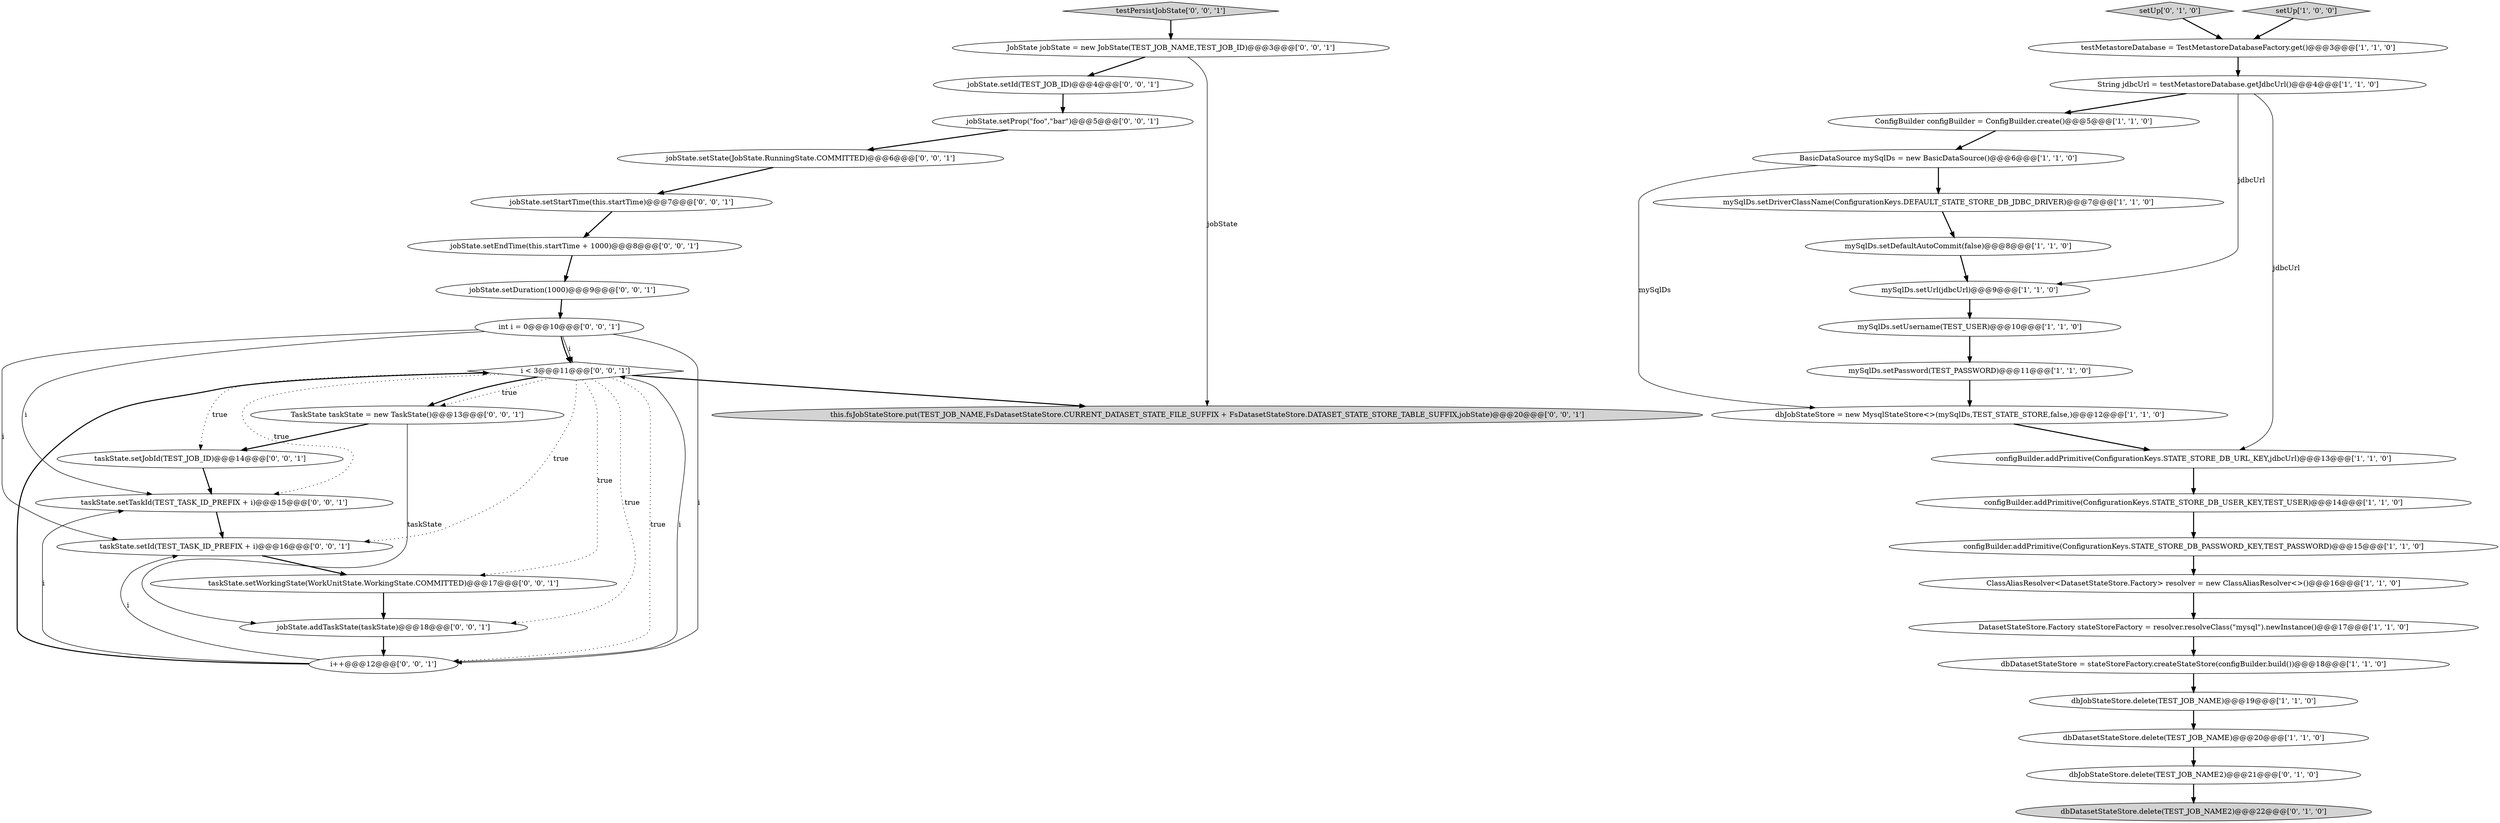 digraph {
22 [style = filled, label = "this.fsJobStateStore.put(TEST_JOB_NAME,FsDatasetStateStore.CURRENT_DATASET_STATE_FILE_SUFFIX + FsDatasetStateStore.DATASET_STATE_STORE_TABLE_SUFFIX,jobState)@@@20@@@['0', '0', '1']", fillcolor = lightgray, shape = ellipse image = "AAA0AAABBB3BBB"];
10 [style = filled, label = "String jdbcUrl = testMetastoreDatabase.getJdbcUrl()@@@4@@@['1', '1', '0']", fillcolor = white, shape = ellipse image = "AAA0AAABBB1BBB"];
4 [style = filled, label = "ConfigBuilder configBuilder = ConfigBuilder.create()@@@5@@@['1', '1', '0']", fillcolor = white, shape = ellipse image = "AAA0AAABBB1BBB"];
26 [style = filled, label = "jobState.setState(JobState.RunningState.COMMITTED)@@@6@@@['0', '0', '1']", fillcolor = white, shape = ellipse image = "AAA0AAABBB3BBB"];
35 [style = filled, label = "jobState.setDuration(1000)@@@9@@@['0', '0', '1']", fillcolor = white, shape = ellipse image = "AAA0AAABBB3BBB"];
13 [style = filled, label = "mySqlDs.setUrl(jdbcUrl)@@@9@@@['1', '1', '0']", fillcolor = white, shape = ellipse image = "AAA0AAABBB1BBB"];
16 [style = filled, label = "configBuilder.addPrimitive(ConfigurationKeys.STATE_STORE_DB_USER_KEY,TEST_USER)@@@14@@@['1', '1', '0']", fillcolor = white, shape = ellipse image = "AAA0AAABBB1BBB"];
18 [style = filled, label = "dbDatasetStateStore.delete(TEST_JOB_NAME)@@@20@@@['1', '1', '0']", fillcolor = white, shape = ellipse image = "AAA0AAABBB1BBB"];
7 [style = filled, label = "testMetastoreDatabase = TestMetastoreDatabaseFactory.get()@@@3@@@['1', '1', '0']", fillcolor = white, shape = ellipse image = "AAA0AAABBB1BBB"];
21 [style = filled, label = "dbDatasetStateStore.delete(TEST_JOB_NAME2)@@@22@@@['0', '1', '0']", fillcolor = lightgray, shape = ellipse image = "AAA1AAABBB2BBB"];
8 [style = filled, label = "configBuilder.addPrimitive(ConfigurationKeys.STATE_STORE_DB_PASSWORD_KEY,TEST_PASSWORD)@@@15@@@['1', '1', '0']", fillcolor = white, shape = ellipse image = "AAA0AAABBB1BBB"];
20 [style = filled, label = "dbJobStateStore.delete(TEST_JOB_NAME2)@@@21@@@['0', '1', '0']", fillcolor = white, shape = ellipse image = "AAA1AAABBB2BBB"];
24 [style = filled, label = "jobState.setEndTime(this.startTime + 1000)@@@8@@@['0', '0', '1']", fillcolor = white, shape = ellipse image = "AAA0AAABBB3BBB"];
31 [style = filled, label = "jobState.setId(TEST_JOB_ID)@@@4@@@['0', '0', '1']", fillcolor = white, shape = ellipse image = "AAA0AAABBB3BBB"];
36 [style = filled, label = "taskState.setTaskId(TEST_TASK_ID_PREFIX + i)@@@15@@@['0', '0', '1']", fillcolor = white, shape = ellipse image = "AAA0AAABBB3BBB"];
28 [style = filled, label = "i++@@@12@@@['0', '0', '1']", fillcolor = white, shape = ellipse image = "AAA0AAABBB3BBB"];
1 [style = filled, label = "configBuilder.addPrimitive(ConfigurationKeys.STATE_STORE_DB_URL_KEY,jdbcUrl)@@@13@@@['1', '1', '0']", fillcolor = white, shape = ellipse image = "AAA0AAABBB1BBB"];
15 [style = filled, label = "dbDatasetStateStore = stateStoreFactory.createStateStore(configBuilder.build())@@@18@@@['1', '1', '0']", fillcolor = white, shape = ellipse image = "AAA0AAABBB1BBB"];
2 [style = filled, label = "mySqlDs.setUsername(TEST_USER)@@@10@@@['1', '1', '0']", fillcolor = white, shape = ellipse image = "AAA0AAABBB1BBB"];
6 [style = filled, label = "dbJobStateStore = new MysqlStateStore<>(mySqlDs,TEST_STATE_STORE,false,)@@@12@@@['1', '1', '0']", fillcolor = white, shape = ellipse image = "AAA0AAABBB1BBB"];
23 [style = filled, label = "i < 3@@@11@@@['0', '0', '1']", fillcolor = white, shape = diamond image = "AAA0AAABBB3BBB"];
11 [style = filled, label = "BasicDataSource mySqlDs = new BasicDataSource()@@@6@@@['1', '1', '0']", fillcolor = white, shape = ellipse image = "AAA0AAABBB1BBB"];
9 [style = filled, label = "mySqlDs.setDriverClassName(ConfigurationKeys.DEFAULT_STATE_STORE_DB_JDBC_DRIVER)@@@7@@@['1', '1', '0']", fillcolor = white, shape = ellipse image = "AAA0AAABBB1BBB"];
17 [style = filled, label = "dbJobStateStore.delete(TEST_JOB_NAME)@@@19@@@['1', '1', '0']", fillcolor = white, shape = ellipse image = "AAA0AAABBB1BBB"];
25 [style = filled, label = "taskState.setJobId(TEST_JOB_ID)@@@14@@@['0', '0', '1']", fillcolor = white, shape = ellipse image = "AAA0AAABBB3BBB"];
29 [style = filled, label = "jobState.setProp(\"foo\",\"bar\")@@@5@@@['0', '0', '1']", fillcolor = white, shape = ellipse image = "AAA0AAABBB3BBB"];
32 [style = filled, label = "JobState jobState = new JobState(TEST_JOB_NAME,TEST_JOB_ID)@@@3@@@['0', '0', '1']", fillcolor = white, shape = ellipse image = "AAA0AAABBB3BBB"];
14 [style = filled, label = "mySqlDs.setPassword(TEST_PASSWORD)@@@11@@@['1', '1', '0']", fillcolor = white, shape = ellipse image = "AAA0AAABBB1BBB"];
19 [style = filled, label = "setUp['0', '1', '0']", fillcolor = lightgray, shape = diamond image = "AAA0AAABBB2BBB"];
12 [style = filled, label = "ClassAliasResolver<DatasetStateStore.Factory> resolver = new ClassAliasResolver<>()@@@16@@@['1', '1', '0']", fillcolor = white, shape = ellipse image = "AAA0AAABBB1BBB"];
5 [style = filled, label = "DatasetStateStore.Factory stateStoreFactory = resolver.resolveClass(\"mysql\").newInstance()@@@17@@@['1', '1', '0']", fillcolor = white, shape = ellipse image = "AAA0AAABBB1BBB"];
30 [style = filled, label = "taskState.setId(TEST_TASK_ID_PREFIX + i)@@@16@@@['0', '0', '1']", fillcolor = white, shape = ellipse image = "AAA0AAABBB3BBB"];
0 [style = filled, label = "mySqlDs.setDefaultAutoCommit(false)@@@8@@@['1', '1', '0']", fillcolor = white, shape = ellipse image = "AAA0AAABBB1BBB"];
27 [style = filled, label = "testPersistJobState['0', '0', '1']", fillcolor = lightgray, shape = diamond image = "AAA0AAABBB3BBB"];
37 [style = filled, label = "int i = 0@@@10@@@['0', '0', '1']", fillcolor = white, shape = ellipse image = "AAA0AAABBB3BBB"];
33 [style = filled, label = "taskState.setWorkingState(WorkUnitState.WorkingState.COMMITTED)@@@17@@@['0', '0', '1']", fillcolor = white, shape = ellipse image = "AAA0AAABBB3BBB"];
3 [style = filled, label = "setUp['1', '0', '0']", fillcolor = lightgray, shape = diamond image = "AAA0AAABBB1BBB"];
39 [style = filled, label = "jobState.addTaskState(taskState)@@@18@@@['0', '0', '1']", fillcolor = white, shape = ellipse image = "AAA0AAABBB3BBB"];
34 [style = filled, label = "jobState.setStartTime(this.startTime)@@@7@@@['0', '0', '1']", fillcolor = white, shape = ellipse image = "AAA0AAABBB3BBB"];
38 [style = filled, label = "TaskState taskState = new TaskState()@@@13@@@['0', '0', '1']", fillcolor = white, shape = ellipse image = "AAA0AAABBB3BBB"];
37->23 [style = solid, label="i"];
23->22 [style = bold, label=""];
38->25 [style = bold, label=""];
24->35 [style = bold, label=""];
18->20 [style = bold, label=""];
10->1 [style = solid, label="jdbcUrl"];
28->23 [style = solid, label="i"];
28->36 [style = solid, label="i"];
8->12 [style = bold, label=""];
39->28 [style = bold, label=""];
38->39 [style = solid, label="taskState"];
25->36 [style = bold, label=""];
7->10 [style = bold, label=""];
36->30 [style = bold, label=""];
34->24 [style = bold, label=""];
4->11 [style = bold, label=""];
15->17 [style = bold, label=""];
37->30 [style = solid, label="i"];
16->8 [style = bold, label=""];
37->36 [style = solid, label="i"];
28->23 [style = bold, label=""];
11->9 [style = bold, label=""];
27->32 [style = bold, label=""];
9->0 [style = bold, label=""];
0->13 [style = bold, label=""];
3->7 [style = bold, label=""];
10->13 [style = solid, label="jdbcUrl"];
20->21 [style = bold, label=""];
12->5 [style = bold, label=""];
30->33 [style = bold, label=""];
33->39 [style = bold, label=""];
10->4 [style = bold, label=""];
32->31 [style = bold, label=""];
26->34 [style = bold, label=""];
28->30 [style = solid, label="i"];
35->37 [style = bold, label=""];
11->6 [style = solid, label="mySqlDs"];
23->25 [style = dotted, label="true"];
14->6 [style = bold, label=""];
23->38 [style = bold, label=""];
32->22 [style = solid, label="jobState"];
37->28 [style = solid, label="i"];
23->39 [style = dotted, label="true"];
23->36 [style = dotted, label="true"];
2->14 [style = bold, label=""];
23->30 [style = dotted, label="true"];
23->28 [style = dotted, label="true"];
23->38 [style = dotted, label="true"];
31->29 [style = bold, label=""];
19->7 [style = bold, label=""];
1->16 [style = bold, label=""];
13->2 [style = bold, label=""];
37->23 [style = bold, label=""];
6->1 [style = bold, label=""];
23->33 [style = dotted, label="true"];
5->15 [style = bold, label=""];
29->26 [style = bold, label=""];
17->18 [style = bold, label=""];
}

